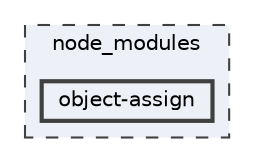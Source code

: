 digraph "node_modules/object-assign"
{
 // LATEX_PDF_SIZE
  bgcolor="transparent";
  edge [fontname=Helvetica,fontsize=10,labelfontname=Helvetica,labelfontsize=10];
  node [fontname=Helvetica,fontsize=10,shape=box,height=0.2,width=0.4];
  compound=true
  subgraph clusterdir_acd06b18086a0dd2ae699b1e0b775be8 {
    graph [ bgcolor="#edf0f7", pencolor="grey25", label="node_modules", fontname=Helvetica,fontsize=10 style="filled,dashed", URL="dir_acd06b18086a0dd2ae699b1e0b775be8.html",tooltip=""]
  dir_6eae9abc2b9916b21634ece07312dc0a [label="object-assign", fillcolor="#edf0f7", color="grey25", style="filled,bold", URL="dir_6eae9abc2b9916b21634ece07312dc0a.html",tooltip=""];
  }
}
